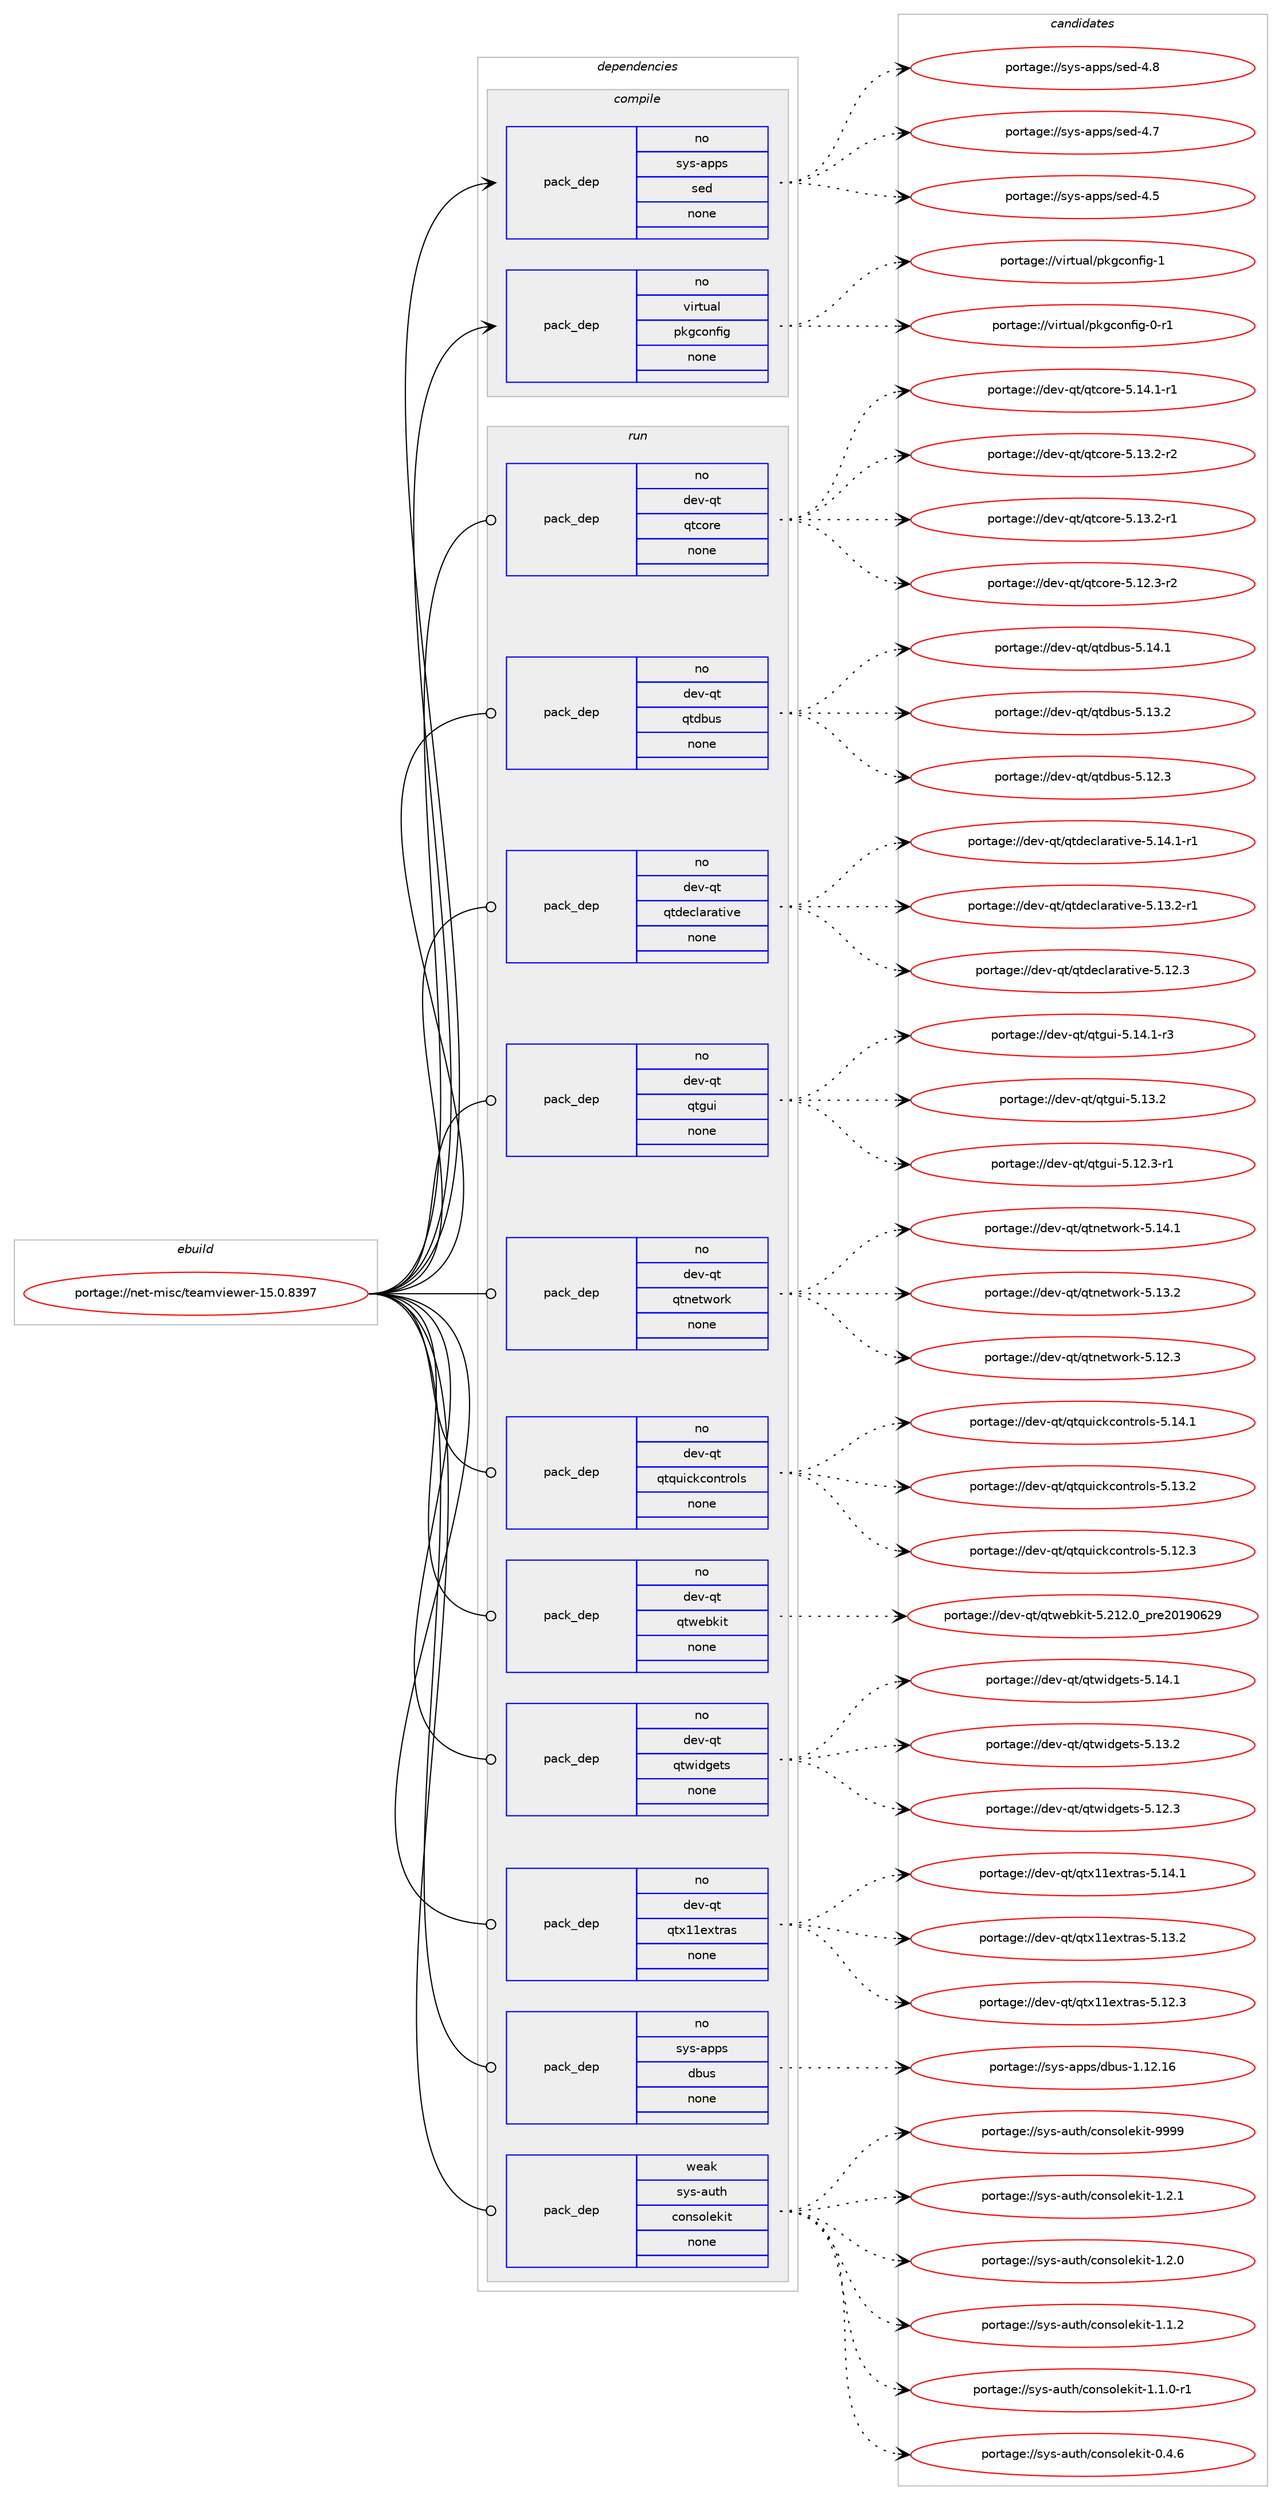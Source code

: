 digraph prolog {

# *************
# Graph options
# *************

newrank=true;
concentrate=true;
compound=true;
graph [rankdir=LR,fontname=Helvetica,fontsize=10,ranksep=1.5];#, ranksep=2.5, nodesep=0.2];
edge  [arrowhead=vee];
node  [fontname=Helvetica,fontsize=10];

# **********
# The ebuild
# **********

subgraph cluster_leftcol {
color=gray;
rank=same;
label=<<i>ebuild</i>>;
id [label="portage://net-misc/teamviewer-15.0.8397", color=red, width=4, href="../net-misc/teamviewer-15.0.8397.svg"];
}

# ****************
# The dependencies
# ****************

subgraph cluster_midcol {
color=gray;
label=<<i>dependencies</i>>;
subgraph cluster_compile {
fillcolor="#eeeeee";
style=filled;
label=<<i>compile</i>>;
subgraph pack40048 {
dependency50344 [label=<<TABLE BORDER="0" CELLBORDER="1" CELLSPACING="0" CELLPADDING="4" WIDTH="220"><TR><TD ROWSPAN="6" CELLPADDING="30">pack_dep</TD></TR><TR><TD WIDTH="110">no</TD></TR><TR><TD>sys-apps</TD></TR><TR><TD>sed</TD></TR><TR><TD>none</TD></TR><TR><TD></TD></TR></TABLE>>, shape=none, color=blue];
}
id:e -> dependency50344:w [weight=20,style="solid",arrowhead="vee"];
subgraph pack40049 {
dependency50345 [label=<<TABLE BORDER="0" CELLBORDER="1" CELLSPACING="0" CELLPADDING="4" WIDTH="220"><TR><TD ROWSPAN="6" CELLPADDING="30">pack_dep</TD></TR><TR><TD WIDTH="110">no</TD></TR><TR><TD>virtual</TD></TR><TR><TD>pkgconfig</TD></TR><TR><TD>none</TD></TR><TR><TD></TD></TR></TABLE>>, shape=none, color=blue];
}
id:e -> dependency50345:w [weight=20,style="solid",arrowhead="vee"];
}
subgraph cluster_compileandrun {
fillcolor="#eeeeee";
style=filled;
label=<<i>compile and run</i>>;
}
subgraph cluster_run {
fillcolor="#eeeeee";
style=filled;
label=<<i>run</i>>;
subgraph pack40050 {
dependency50346 [label=<<TABLE BORDER="0" CELLBORDER="1" CELLSPACING="0" CELLPADDING="4" WIDTH="220"><TR><TD ROWSPAN="6" CELLPADDING="30">pack_dep</TD></TR><TR><TD WIDTH="110">no</TD></TR><TR><TD>dev-qt</TD></TR><TR><TD>qtcore</TD></TR><TR><TD>none</TD></TR><TR><TD></TD></TR></TABLE>>, shape=none, color=blue];
}
id:e -> dependency50346:w [weight=20,style="solid",arrowhead="odot"];
subgraph pack40051 {
dependency50347 [label=<<TABLE BORDER="0" CELLBORDER="1" CELLSPACING="0" CELLPADDING="4" WIDTH="220"><TR><TD ROWSPAN="6" CELLPADDING="30">pack_dep</TD></TR><TR><TD WIDTH="110">no</TD></TR><TR><TD>dev-qt</TD></TR><TR><TD>qtdbus</TD></TR><TR><TD>none</TD></TR><TR><TD></TD></TR></TABLE>>, shape=none, color=blue];
}
id:e -> dependency50347:w [weight=20,style="solid",arrowhead="odot"];
subgraph pack40052 {
dependency50348 [label=<<TABLE BORDER="0" CELLBORDER="1" CELLSPACING="0" CELLPADDING="4" WIDTH="220"><TR><TD ROWSPAN="6" CELLPADDING="30">pack_dep</TD></TR><TR><TD WIDTH="110">no</TD></TR><TR><TD>dev-qt</TD></TR><TR><TD>qtdeclarative</TD></TR><TR><TD>none</TD></TR><TR><TD></TD></TR></TABLE>>, shape=none, color=blue];
}
id:e -> dependency50348:w [weight=20,style="solid",arrowhead="odot"];
subgraph pack40053 {
dependency50349 [label=<<TABLE BORDER="0" CELLBORDER="1" CELLSPACING="0" CELLPADDING="4" WIDTH="220"><TR><TD ROWSPAN="6" CELLPADDING="30">pack_dep</TD></TR><TR><TD WIDTH="110">no</TD></TR><TR><TD>dev-qt</TD></TR><TR><TD>qtgui</TD></TR><TR><TD>none</TD></TR><TR><TD></TD></TR></TABLE>>, shape=none, color=blue];
}
id:e -> dependency50349:w [weight=20,style="solid",arrowhead="odot"];
subgraph pack40054 {
dependency50350 [label=<<TABLE BORDER="0" CELLBORDER="1" CELLSPACING="0" CELLPADDING="4" WIDTH="220"><TR><TD ROWSPAN="6" CELLPADDING="30">pack_dep</TD></TR><TR><TD WIDTH="110">no</TD></TR><TR><TD>dev-qt</TD></TR><TR><TD>qtnetwork</TD></TR><TR><TD>none</TD></TR><TR><TD></TD></TR></TABLE>>, shape=none, color=blue];
}
id:e -> dependency50350:w [weight=20,style="solid",arrowhead="odot"];
subgraph pack40055 {
dependency50351 [label=<<TABLE BORDER="0" CELLBORDER="1" CELLSPACING="0" CELLPADDING="4" WIDTH="220"><TR><TD ROWSPAN="6" CELLPADDING="30">pack_dep</TD></TR><TR><TD WIDTH="110">no</TD></TR><TR><TD>dev-qt</TD></TR><TR><TD>qtquickcontrols</TD></TR><TR><TD>none</TD></TR><TR><TD></TD></TR></TABLE>>, shape=none, color=blue];
}
id:e -> dependency50351:w [weight=20,style="solid",arrowhead="odot"];
subgraph pack40056 {
dependency50352 [label=<<TABLE BORDER="0" CELLBORDER="1" CELLSPACING="0" CELLPADDING="4" WIDTH="220"><TR><TD ROWSPAN="6" CELLPADDING="30">pack_dep</TD></TR><TR><TD WIDTH="110">no</TD></TR><TR><TD>dev-qt</TD></TR><TR><TD>qtwebkit</TD></TR><TR><TD>none</TD></TR><TR><TD></TD></TR></TABLE>>, shape=none, color=blue];
}
id:e -> dependency50352:w [weight=20,style="solid",arrowhead="odot"];
subgraph pack40057 {
dependency50353 [label=<<TABLE BORDER="0" CELLBORDER="1" CELLSPACING="0" CELLPADDING="4" WIDTH="220"><TR><TD ROWSPAN="6" CELLPADDING="30">pack_dep</TD></TR><TR><TD WIDTH="110">no</TD></TR><TR><TD>dev-qt</TD></TR><TR><TD>qtwidgets</TD></TR><TR><TD>none</TD></TR><TR><TD></TD></TR></TABLE>>, shape=none, color=blue];
}
id:e -> dependency50353:w [weight=20,style="solid",arrowhead="odot"];
subgraph pack40058 {
dependency50354 [label=<<TABLE BORDER="0" CELLBORDER="1" CELLSPACING="0" CELLPADDING="4" WIDTH="220"><TR><TD ROWSPAN="6" CELLPADDING="30">pack_dep</TD></TR><TR><TD WIDTH="110">no</TD></TR><TR><TD>dev-qt</TD></TR><TR><TD>qtx11extras</TD></TR><TR><TD>none</TD></TR><TR><TD></TD></TR></TABLE>>, shape=none, color=blue];
}
id:e -> dependency50354:w [weight=20,style="solid",arrowhead="odot"];
subgraph pack40059 {
dependency50355 [label=<<TABLE BORDER="0" CELLBORDER="1" CELLSPACING="0" CELLPADDING="4" WIDTH="220"><TR><TD ROWSPAN="6" CELLPADDING="30">pack_dep</TD></TR><TR><TD WIDTH="110">no</TD></TR><TR><TD>sys-apps</TD></TR><TR><TD>dbus</TD></TR><TR><TD>none</TD></TR><TR><TD></TD></TR></TABLE>>, shape=none, color=blue];
}
id:e -> dependency50355:w [weight=20,style="solid",arrowhead="odot"];
subgraph pack40060 {
dependency50356 [label=<<TABLE BORDER="0" CELLBORDER="1" CELLSPACING="0" CELLPADDING="4" WIDTH="220"><TR><TD ROWSPAN="6" CELLPADDING="30">pack_dep</TD></TR><TR><TD WIDTH="110">weak</TD></TR><TR><TD>sys-auth</TD></TR><TR><TD>consolekit</TD></TR><TR><TD>none</TD></TR><TR><TD></TD></TR></TABLE>>, shape=none, color=blue];
}
id:e -> dependency50356:w [weight=20,style="solid",arrowhead="odot"];
}
}

# **************
# The candidates
# **************

subgraph cluster_choices {
rank=same;
color=gray;
label=<<i>candidates</i>>;

subgraph choice40048 {
color=black;
nodesep=1;
choice11512111545971121121154711510110045524656 [label="portage://sys-apps/sed-4.8", color=red, width=4,href="../sys-apps/sed-4.8.svg"];
choice11512111545971121121154711510110045524655 [label="portage://sys-apps/sed-4.7", color=red, width=4,href="../sys-apps/sed-4.7.svg"];
choice11512111545971121121154711510110045524653 [label="portage://sys-apps/sed-4.5", color=red, width=4,href="../sys-apps/sed-4.5.svg"];
dependency50344:e -> choice11512111545971121121154711510110045524656:w [style=dotted,weight="100"];
dependency50344:e -> choice11512111545971121121154711510110045524655:w [style=dotted,weight="100"];
dependency50344:e -> choice11512111545971121121154711510110045524653:w [style=dotted,weight="100"];
}
subgraph choice40049 {
color=black;
nodesep=1;
choice1181051141161179710847112107103991111101021051034549 [label="portage://virtual/pkgconfig-1", color=red, width=4,href="../virtual/pkgconfig-1.svg"];
choice11810511411611797108471121071039911111010210510345484511449 [label="portage://virtual/pkgconfig-0-r1", color=red, width=4,href="../virtual/pkgconfig-0-r1.svg"];
dependency50345:e -> choice1181051141161179710847112107103991111101021051034549:w [style=dotted,weight="100"];
dependency50345:e -> choice11810511411611797108471121071039911111010210510345484511449:w [style=dotted,weight="100"];
}
subgraph choice40050 {
color=black;
nodesep=1;
choice100101118451131164711311699111114101455346495246494511449 [label="portage://dev-qt/qtcore-5.14.1-r1", color=red, width=4,href="../dev-qt/qtcore-5.14.1-r1.svg"];
choice100101118451131164711311699111114101455346495146504511450 [label="portage://dev-qt/qtcore-5.13.2-r2", color=red, width=4,href="../dev-qt/qtcore-5.13.2-r2.svg"];
choice100101118451131164711311699111114101455346495146504511449 [label="portage://dev-qt/qtcore-5.13.2-r1", color=red, width=4,href="../dev-qt/qtcore-5.13.2-r1.svg"];
choice100101118451131164711311699111114101455346495046514511450 [label="portage://dev-qt/qtcore-5.12.3-r2", color=red, width=4,href="../dev-qt/qtcore-5.12.3-r2.svg"];
dependency50346:e -> choice100101118451131164711311699111114101455346495246494511449:w [style=dotted,weight="100"];
dependency50346:e -> choice100101118451131164711311699111114101455346495146504511450:w [style=dotted,weight="100"];
dependency50346:e -> choice100101118451131164711311699111114101455346495146504511449:w [style=dotted,weight="100"];
dependency50346:e -> choice100101118451131164711311699111114101455346495046514511450:w [style=dotted,weight="100"];
}
subgraph choice40051 {
color=black;
nodesep=1;
choice10010111845113116471131161009811711545534649524649 [label="portage://dev-qt/qtdbus-5.14.1", color=red, width=4,href="../dev-qt/qtdbus-5.14.1.svg"];
choice10010111845113116471131161009811711545534649514650 [label="portage://dev-qt/qtdbus-5.13.2", color=red, width=4,href="../dev-qt/qtdbus-5.13.2.svg"];
choice10010111845113116471131161009811711545534649504651 [label="portage://dev-qt/qtdbus-5.12.3", color=red, width=4,href="../dev-qt/qtdbus-5.12.3.svg"];
dependency50347:e -> choice10010111845113116471131161009811711545534649524649:w [style=dotted,weight="100"];
dependency50347:e -> choice10010111845113116471131161009811711545534649514650:w [style=dotted,weight="100"];
dependency50347:e -> choice10010111845113116471131161009811711545534649504651:w [style=dotted,weight="100"];
}
subgraph choice40052 {
color=black;
nodesep=1;
choice1001011184511311647113116100101991089711497116105118101455346495246494511449 [label="portage://dev-qt/qtdeclarative-5.14.1-r1", color=red, width=4,href="../dev-qt/qtdeclarative-5.14.1-r1.svg"];
choice1001011184511311647113116100101991089711497116105118101455346495146504511449 [label="portage://dev-qt/qtdeclarative-5.13.2-r1", color=red, width=4,href="../dev-qt/qtdeclarative-5.13.2-r1.svg"];
choice100101118451131164711311610010199108971149711610511810145534649504651 [label="portage://dev-qt/qtdeclarative-5.12.3", color=red, width=4,href="../dev-qt/qtdeclarative-5.12.3.svg"];
dependency50348:e -> choice1001011184511311647113116100101991089711497116105118101455346495246494511449:w [style=dotted,weight="100"];
dependency50348:e -> choice1001011184511311647113116100101991089711497116105118101455346495146504511449:w [style=dotted,weight="100"];
dependency50348:e -> choice100101118451131164711311610010199108971149711610511810145534649504651:w [style=dotted,weight="100"];
}
subgraph choice40053 {
color=black;
nodesep=1;
choice1001011184511311647113116103117105455346495246494511451 [label="portage://dev-qt/qtgui-5.14.1-r3", color=red, width=4,href="../dev-qt/qtgui-5.14.1-r3.svg"];
choice100101118451131164711311610311710545534649514650 [label="portage://dev-qt/qtgui-5.13.2", color=red, width=4,href="../dev-qt/qtgui-5.13.2.svg"];
choice1001011184511311647113116103117105455346495046514511449 [label="portage://dev-qt/qtgui-5.12.3-r1", color=red, width=4,href="../dev-qt/qtgui-5.12.3-r1.svg"];
dependency50349:e -> choice1001011184511311647113116103117105455346495246494511451:w [style=dotted,weight="100"];
dependency50349:e -> choice100101118451131164711311610311710545534649514650:w [style=dotted,weight="100"];
dependency50349:e -> choice1001011184511311647113116103117105455346495046514511449:w [style=dotted,weight="100"];
}
subgraph choice40054 {
color=black;
nodesep=1;
choice100101118451131164711311611010111611911111410745534649524649 [label="portage://dev-qt/qtnetwork-5.14.1", color=red, width=4,href="../dev-qt/qtnetwork-5.14.1.svg"];
choice100101118451131164711311611010111611911111410745534649514650 [label="portage://dev-qt/qtnetwork-5.13.2", color=red, width=4,href="../dev-qt/qtnetwork-5.13.2.svg"];
choice100101118451131164711311611010111611911111410745534649504651 [label="portage://dev-qt/qtnetwork-5.12.3", color=red, width=4,href="../dev-qt/qtnetwork-5.12.3.svg"];
dependency50350:e -> choice100101118451131164711311611010111611911111410745534649524649:w [style=dotted,weight="100"];
dependency50350:e -> choice100101118451131164711311611010111611911111410745534649514650:w [style=dotted,weight="100"];
dependency50350:e -> choice100101118451131164711311611010111611911111410745534649504651:w [style=dotted,weight="100"];
}
subgraph choice40055 {
color=black;
nodesep=1;
choice1001011184511311647113116113117105991079911111011611411110811545534649524649 [label="portage://dev-qt/qtquickcontrols-5.14.1", color=red, width=4,href="../dev-qt/qtquickcontrols-5.14.1.svg"];
choice1001011184511311647113116113117105991079911111011611411110811545534649514650 [label="portage://dev-qt/qtquickcontrols-5.13.2", color=red, width=4,href="../dev-qt/qtquickcontrols-5.13.2.svg"];
choice1001011184511311647113116113117105991079911111011611411110811545534649504651 [label="portage://dev-qt/qtquickcontrols-5.12.3", color=red, width=4,href="../dev-qt/qtquickcontrols-5.12.3.svg"];
dependency50351:e -> choice1001011184511311647113116113117105991079911111011611411110811545534649524649:w [style=dotted,weight="100"];
dependency50351:e -> choice1001011184511311647113116113117105991079911111011611411110811545534649514650:w [style=dotted,weight="100"];
dependency50351:e -> choice1001011184511311647113116113117105991079911111011611411110811545534649504651:w [style=dotted,weight="100"];
}
subgraph choice40056 {
color=black;
nodesep=1;
choice1001011184511311647113116119101981071051164553465049504648951121141015048495748545057 [label="portage://dev-qt/qtwebkit-5.212.0_pre20190629", color=red, width=4,href="../dev-qt/qtwebkit-5.212.0_pre20190629.svg"];
dependency50352:e -> choice1001011184511311647113116119101981071051164553465049504648951121141015048495748545057:w [style=dotted,weight="100"];
}
subgraph choice40057 {
color=black;
nodesep=1;
choice100101118451131164711311611910510010310111611545534649524649 [label="portage://dev-qt/qtwidgets-5.14.1", color=red, width=4,href="../dev-qt/qtwidgets-5.14.1.svg"];
choice100101118451131164711311611910510010310111611545534649514650 [label="portage://dev-qt/qtwidgets-5.13.2", color=red, width=4,href="../dev-qt/qtwidgets-5.13.2.svg"];
choice100101118451131164711311611910510010310111611545534649504651 [label="portage://dev-qt/qtwidgets-5.12.3", color=red, width=4,href="../dev-qt/qtwidgets-5.12.3.svg"];
dependency50353:e -> choice100101118451131164711311611910510010310111611545534649524649:w [style=dotted,weight="100"];
dependency50353:e -> choice100101118451131164711311611910510010310111611545534649514650:w [style=dotted,weight="100"];
dependency50353:e -> choice100101118451131164711311611910510010310111611545534649504651:w [style=dotted,weight="100"];
}
subgraph choice40058 {
color=black;
nodesep=1;
choice100101118451131164711311612049491011201161149711545534649524649 [label="portage://dev-qt/qtx11extras-5.14.1", color=red, width=4,href="../dev-qt/qtx11extras-5.14.1.svg"];
choice100101118451131164711311612049491011201161149711545534649514650 [label="portage://dev-qt/qtx11extras-5.13.2", color=red, width=4,href="../dev-qt/qtx11extras-5.13.2.svg"];
choice100101118451131164711311612049491011201161149711545534649504651 [label="portage://dev-qt/qtx11extras-5.12.3", color=red, width=4,href="../dev-qt/qtx11extras-5.12.3.svg"];
dependency50354:e -> choice100101118451131164711311612049491011201161149711545534649524649:w [style=dotted,weight="100"];
dependency50354:e -> choice100101118451131164711311612049491011201161149711545534649514650:w [style=dotted,weight="100"];
dependency50354:e -> choice100101118451131164711311612049491011201161149711545534649504651:w [style=dotted,weight="100"];
}
subgraph choice40059 {
color=black;
nodesep=1;
choice115121115459711211211547100981171154549464950464954 [label="portage://sys-apps/dbus-1.12.16", color=red, width=4,href="../sys-apps/dbus-1.12.16.svg"];
dependency50355:e -> choice115121115459711211211547100981171154549464950464954:w [style=dotted,weight="100"];
}
subgraph choice40060 {
color=black;
nodesep=1;
choice115121115459711711610447991111101151111081011071051164557575757 [label="portage://sys-auth/consolekit-9999", color=red, width=4,href="../sys-auth/consolekit-9999.svg"];
choice11512111545971171161044799111110115111108101107105116454946504649 [label="portage://sys-auth/consolekit-1.2.1", color=red, width=4,href="../sys-auth/consolekit-1.2.1.svg"];
choice11512111545971171161044799111110115111108101107105116454946504648 [label="portage://sys-auth/consolekit-1.2.0", color=red, width=4,href="../sys-auth/consolekit-1.2.0.svg"];
choice11512111545971171161044799111110115111108101107105116454946494650 [label="portage://sys-auth/consolekit-1.1.2", color=red, width=4,href="../sys-auth/consolekit-1.1.2.svg"];
choice115121115459711711610447991111101151111081011071051164549464946484511449 [label="portage://sys-auth/consolekit-1.1.0-r1", color=red, width=4,href="../sys-auth/consolekit-1.1.0-r1.svg"];
choice11512111545971171161044799111110115111108101107105116454846524654 [label="portage://sys-auth/consolekit-0.4.6", color=red, width=4,href="../sys-auth/consolekit-0.4.6.svg"];
dependency50356:e -> choice115121115459711711610447991111101151111081011071051164557575757:w [style=dotted,weight="100"];
dependency50356:e -> choice11512111545971171161044799111110115111108101107105116454946504649:w [style=dotted,weight="100"];
dependency50356:e -> choice11512111545971171161044799111110115111108101107105116454946504648:w [style=dotted,weight="100"];
dependency50356:e -> choice11512111545971171161044799111110115111108101107105116454946494650:w [style=dotted,weight="100"];
dependency50356:e -> choice115121115459711711610447991111101151111081011071051164549464946484511449:w [style=dotted,weight="100"];
dependency50356:e -> choice11512111545971171161044799111110115111108101107105116454846524654:w [style=dotted,weight="100"];
}
}

}
